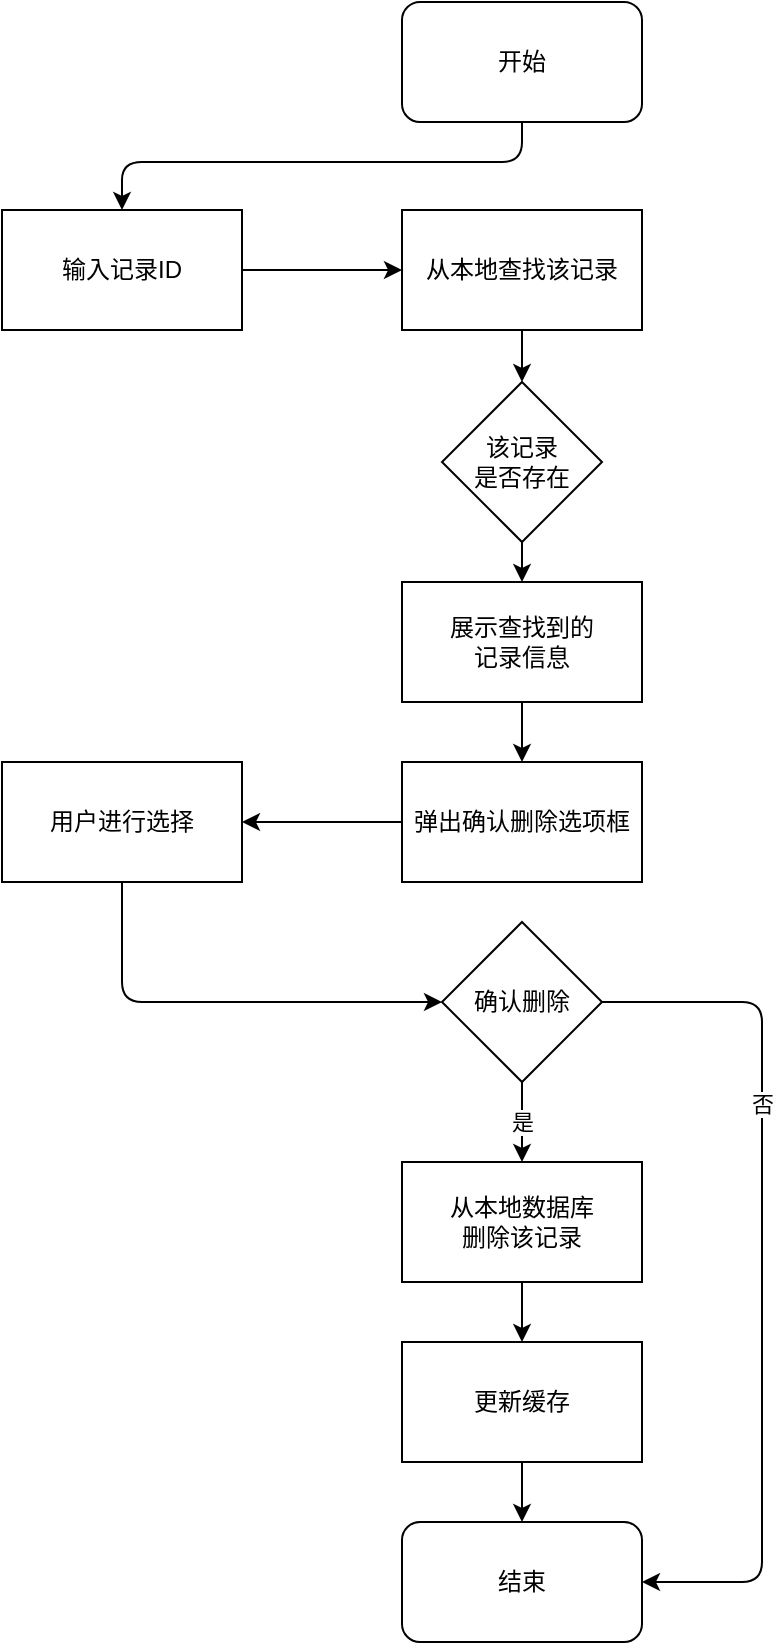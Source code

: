 <mxfile>
    <diagram id="hJ_ksTVgO-2A7YlF5C1O" name="第 1 页">
        <mxGraphModel dx="1097" dy="771" grid="1" gridSize="10" guides="1" tooltips="1" connect="1" arrows="1" fold="1" page="1" pageScale="1" pageWidth="827" pageHeight="1169" math="0" shadow="0">
            <root>
                <mxCell id="0"/>
                <mxCell id="1" parent="0"/>
                <mxCell id="gB6RMDtw2RlHLkJbjspv-42" style="edgeStyle=none;html=1;exitX=0.5;exitY=1;exitDx=0;exitDy=0;entryX=0.5;entryY=0;entryDx=0;entryDy=0;" edge="1" parent="1" source="3" target="6">
                    <mxGeometry relative="1" as="geometry">
                        <Array as="points">
                            <mxPoint x="360" y="170"/>
                            <mxPoint x="160" y="170"/>
                        </Array>
                    </mxGeometry>
                </mxCell>
                <mxCell id="3" value="开始" style="rounded=1;whiteSpace=wrap;html=1;" vertex="1" parent="1">
                    <mxGeometry x="300" y="90" width="120" height="60" as="geometry"/>
                </mxCell>
                <mxCell id="gB6RMDtw2RlHLkJbjspv-46" value="" style="edgeStyle=none;html=1;" edge="1" parent="1" source="6" target="gB6RMDtw2RlHLkJbjspv-45">
                    <mxGeometry relative="1" as="geometry"/>
                </mxCell>
                <mxCell id="6" value="输入记录ID" style="whiteSpace=wrap;html=1;" vertex="1" parent="1">
                    <mxGeometry x="100" y="194" width="120" height="60" as="geometry"/>
                </mxCell>
                <mxCell id="gB6RMDtw2RlHLkJbjspv-48" value="" style="edgeStyle=none;html=1;" edge="1" parent="1" source="gB6RMDtw2RlHLkJbjspv-45" target="gB6RMDtw2RlHLkJbjspv-47">
                    <mxGeometry relative="1" as="geometry"/>
                </mxCell>
                <mxCell id="gB6RMDtw2RlHLkJbjspv-45" value="从本地查找该记录" style="whiteSpace=wrap;html=1;" vertex="1" parent="1">
                    <mxGeometry x="300" y="194" width="120" height="60" as="geometry"/>
                </mxCell>
                <mxCell id="gB6RMDtw2RlHLkJbjspv-50" value="" style="edgeStyle=none;html=1;" edge="1" parent="1" source="gB6RMDtw2RlHLkJbjspv-47" target="gB6RMDtw2RlHLkJbjspv-49">
                    <mxGeometry relative="1" as="geometry"/>
                </mxCell>
                <mxCell id="gB6RMDtw2RlHLkJbjspv-47" value="该记录&lt;br&gt;是否存在" style="rhombus;whiteSpace=wrap;html=1;" vertex="1" parent="1">
                    <mxGeometry x="320" y="280" width="80" height="80" as="geometry"/>
                </mxCell>
                <mxCell id="gB6RMDtw2RlHLkJbjspv-54" value="" style="edgeStyle=none;html=1;" edge="1" parent="1" source="gB6RMDtw2RlHLkJbjspv-49" target="gB6RMDtw2RlHLkJbjspv-53">
                    <mxGeometry relative="1" as="geometry"/>
                </mxCell>
                <mxCell id="gB6RMDtw2RlHLkJbjspv-49" value="展示查找到的&lt;br&gt;记录信息" style="whiteSpace=wrap;html=1;" vertex="1" parent="1">
                    <mxGeometry x="300" y="380" width="120" height="60" as="geometry"/>
                </mxCell>
                <mxCell id="gB6RMDtw2RlHLkJbjspv-56" value="" style="edgeStyle=none;html=1;" edge="1" parent="1" source="gB6RMDtw2RlHLkJbjspv-53" target="gB6RMDtw2RlHLkJbjspv-55">
                    <mxGeometry relative="1" as="geometry"/>
                </mxCell>
                <mxCell id="gB6RMDtw2RlHLkJbjspv-53" value="弹出确认删除选项框" style="whiteSpace=wrap;html=1;" vertex="1" parent="1">
                    <mxGeometry x="300" y="470" width="120" height="60" as="geometry"/>
                </mxCell>
                <mxCell id="gB6RMDtw2RlHLkJbjspv-58" value="" style="edgeStyle=none;html=1;" edge="1" parent="1" source="gB6RMDtw2RlHLkJbjspv-55" target="gB6RMDtw2RlHLkJbjspv-57">
                    <mxGeometry relative="1" as="geometry">
                        <Array as="points">
                            <mxPoint x="160" y="590"/>
                        </Array>
                    </mxGeometry>
                </mxCell>
                <mxCell id="gB6RMDtw2RlHLkJbjspv-55" value="用户进行选择" style="whiteSpace=wrap;html=1;" vertex="1" parent="1">
                    <mxGeometry x="100" y="470" width="120" height="60" as="geometry"/>
                </mxCell>
                <mxCell id="gB6RMDtw2RlHLkJbjspv-60" value="是" style="edgeStyle=none;html=1;" edge="1" parent="1" source="gB6RMDtw2RlHLkJbjspv-57" target="gB6RMDtw2RlHLkJbjspv-59">
                    <mxGeometry relative="1" as="geometry"/>
                </mxCell>
                <mxCell id="gB6RMDtw2RlHLkJbjspv-65" style="edgeStyle=none;html=1;exitX=1;exitY=0.5;exitDx=0;exitDy=0;entryX=1;entryY=0.5;entryDx=0;entryDy=0;" edge="1" parent="1" source="gB6RMDtw2RlHLkJbjspv-57" target="gB6RMDtw2RlHLkJbjspv-63">
                    <mxGeometry relative="1" as="geometry">
                        <Array as="points">
                            <mxPoint x="480" y="590"/>
                            <mxPoint x="480" y="880"/>
                        </Array>
                    </mxGeometry>
                </mxCell>
                <mxCell id="gB6RMDtw2RlHLkJbjspv-66" value="否" style="edgeLabel;html=1;align=center;verticalAlign=middle;resizable=0;points=[];" vertex="1" connectable="0" parent="gB6RMDtw2RlHLkJbjspv-65">
                    <mxGeometry x="-0.391" relative="1" as="geometry">
                        <mxPoint as="offset"/>
                    </mxGeometry>
                </mxCell>
                <mxCell id="gB6RMDtw2RlHLkJbjspv-57" value="确认删除" style="rhombus;whiteSpace=wrap;html=1;" vertex="1" parent="1">
                    <mxGeometry x="320" y="550" width="80" height="80" as="geometry"/>
                </mxCell>
                <mxCell id="gB6RMDtw2RlHLkJbjspv-62" value="" style="edgeStyle=none;html=1;" edge="1" parent="1" source="gB6RMDtw2RlHLkJbjspv-59" target="gB6RMDtw2RlHLkJbjspv-61">
                    <mxGeometry relative="1" as="geometry"/>
                </mxCell>
                <mxCell id="gB6RMDtw2RlHLkJbjspv-59" value="从本地数据库&lt;br&gt;删除该记录" style="whiteSpace=wrap;html=1;" vertex="1" parent="1">
                    <mxGeometry x="300" y="670" width="120" height="60" as="geometry"/>
                </mxCell>
                <mxCell id="gB6RMDtw2RlHLkJbjspv-64" style="edgeStyle=none;html=1;exitX=0.5;exitY=1;exitDx=0;exitDy=0;entryX=0.5;entryY=0;entryDx=0;entryDy=0;" edge="1" parent="1" source="gB6RMDtw2RlHLkJbjspv-61" target="gB6RMDtw2RlHLkJbjspv-63">
                    <mxGeometry relative="1" as="geometry"/>
                </mxCell>
                <mxCell id="gB6RMDtw2RlHLkJbjspv-61" value="更新缓存" style="whiteSpace=wrap;html=1;" vertex="1" parent="1">
                    <mxGeometry x="300" y="760" width="120" height="60" as="geometry"/>
                </mxCell>
                <mxCell id="gB6RMDtw2RlHLkJbjspv-63" value="结束" style="rounded=1;whiteSpace=wrap;html=1;" vertex="1" parent="1">
                    <mxGeometry x="300" y="850" width="120" height="60" as="geometry"/>
                </mxCell>
            </root>
        </mxGraphModel>
    </diagram>
    <diagram name="收支变更功能" id="UyxbL8Q0cljZRLNVke4q">
        <mxGraphModel dx="1097" dy="771" grid="1" gridSize="10" guides="1" tooltips="1" connect="1" arrows="1" fold="1" page="1" pageScale="1" pageWidth="827" pageHeight="1169" math="0" shadow="0">
            <root>
                <mxCell id="MXOXvjO1fxlLt-gfCvsT-0"/>
                <mxCell id="MXOXvjO1fxlLt-gfCvsT-1" parent="MXOXvjO1fxlLt-gfCvsT-0"/>
                <mxCell id="MXOXvjO1fxlLt-gfCvsT-2" style="edgeStyle=none;html=1;exitX=0.5;exitY=1;exitDx=0;exitDy=0;entryX=0.5;entryY=0;entryDx=0;entryDy=0;" edge="1" parent="MXOXvjO1fxlLt-gfCvsT-1" source="MXOXvjO1fxlLt-gfCvsT-3" target="MXOXvjO1fxlLt-gfCvsT-5">
                    <mxGeometry relative="1" as="geometry">
                        <Array as="points">
                            <mxPoint x="360" y="170"/>
                            <mxPoint x="160" y="170"/>
                        </Array>
                    </mxGeometry>
                </mxCell>
                <mxCell id="MXOXvjO1fxlLt-gfCvsT-3" value="开始" style="rounded=1;whiteSpace=wrap;html=1;" vertex="1" parent="MXOXvjO1fxlLt-gfCvsT-1">
                    <mxGeometry x="300" y="90" width="120" height="60" as="geometry"/>
                </mxCell>
                <mxCell id="MXOXvjO1fxlLt-gfCvsT-4" value="" style="edgeStyle=none;html=1;" edge="1" parent="MXOXvjO1fxlLt-gfCvsT-1" source="MXOXvjO1fxlLt-gfCvsT-5" target="MXOXvjO1fxlLt-gfCvsT-7">
                    <mxGeometry relative="1" as="geometry"/>
                </mxCell>
                <mxCell id="MXOXvjO1fxlLt-gfCvsT-5" value="输入记录ID" style="whiteSpace=wrap;html=1;" vertex="1" parent="MXOXvjO1fxlLt-gfCvsT-1">
                    <mxGeometry x="100" y="194" width="120" height="60" as="geometry"/>
                </mxCell>
                <mxCell id="MXOXvjO1fxlLt-gfCvsT-6" value="" style="edgeStyle=none;html=1;" edge="1" parent="MXOXvjO1fxlLt-gfCvsT-1" source="MXOXvjO1fxlLt-gfCvsT-7" target="MXOXvjO1fxlLt-gfCvsT-9">
                    <mxGeometry relative="1" as="geometry"/>
                </mxCell>
                <mxCell id="MXOXvjO1fxlLt-gfCvsT-7" value="从本地查找该记录" style="whiteSpace=wrap;html=1;" vertex="1" parent="MXOXvjO1fxlLt-gfCvsT-1">
                    <mxGeometry x="300" y="194" width="120" height="60" as="geometry"/>
                </mxCell>
                <mxCell id="MXOXvjO1fxlLt-gfCvsT-8" value="" style="edgeStyle=none;html=1;" edge="1" parent="MXOXvjO1fxlLt-gfCvsT-1" source="MXOXvjO1fxlLt-gfCvsT-9" target="MXOXvjO1fxlLt-gfCvsT-11">
                    <mxGeometry relative="1" as="geometry"/>
                </mxCell>
                <mxCell id="MXOXvjO1fxlLt-gfCvsT-9" value="该记录&lt;br&gt;是否存在" style="rhombus;whiteSpace=wrap;html=1;" vertex="1" parent="MXOXvjO1fxlLt-gfCvsT-1">
                    <mxGeometry x="320" y="280" width="80" height="80" as="geometry"/>
                </mxCell>
                <mxCell id="MXOXvjO1fxlLt-gfCvsT-10" value="" style="edgeStyle=none;html=1;" edge="1" parent="MXOXvjO1fxlLt-gfCvsT-1" source="MXOXvjO1fxlLt-gfCvsT-11" target="MXOXvjO1fxlLt-gfCvsT-13">
                    <mxGeometry relative="1" as="geometry"/>
                </mxCell>
                <mxCell id="MXOXvjO1fxlLt-gfCvsT-11" value="展示查找到的&lt;br&gt;记录信息" style="whiteSpace=wrap;html=1;" vertex="1" parent="MXOXvjO1fxlLt-gfCvsT-1">
                    <mxGeometry x="300" y="380" width="120" height="60" as="geometry"/>
                </mxCell>
                <mxCell id="MXOXvjO1fxlLt-gfCvsT-12" value="" style="edgeStyle=none;html=1;" edge="1" parent="MXOXvjO1fxlLt-gfCvsT-1" source="MXOXvjO1fxlLt-gfCvsT-13" target="MXOXvjO1fxlLt-gfCvsT-15">
                    <mxGeometry relative="1" as="geometry"/>
                </mxCell>
                <mxCell id="MXOXvjO1fxlLt-gfCvsT-13" value="弹出确认删除选项框" style="whiteSpace=wrap;html=1;" vertex="1" parent="MXOXvjO1fxlLt-gfCvsT-1">
                    <mxGeometry x="300" y="470" width="120" height="60" as="geometry"/>
                </mxCell>
                <mxCell id="MXOXvjO1fxlLt-gfCvsT-14" value="" style="edgeStyle=none;html=1;" edge="1" parent="MXOXvjO1fxlLt-gfCvsT-1" source="MXOXvjO1fxlLt-gfCvsT-15" target="MXOXvjO1fxlLt-gfCvsT-19">
                    <mxGeometry relative="1" as="geometry">
                        <Array as="points">
                            <mxPoint x="160" y="590"/>
                        </Array>
                    </mxGeometry>
                </mxCell>
                <mxCell id="MXOXvjO1fxlLt-gfCvsT-15" value="用户进行选择" style="whiteSpace=wrap;html=1;" vertex="1" parent="MXOXvjO1fxlLt-gfCvsT-1">
                    <mxGeometry x="100" y="470" width="120" height="60" as="geometry"/>
                </mxCell>
                <mxCell id="MXOXvjO1fxlLt-gfCvsT-16" value="是" style="edgeStyle=none;html=1;" edge="1" parent="MXOXvjO1fxlLt-gfCvsT-1" source="MXOXvjO1fxlLt-gfCvsT-19" target="MXOXvjO1fxlLt-gfCvsT-21">
                    <mxGeometry relative="1" as="geometry"/>
                </mxCell>
                <mxCell id="MXOXvjO1fxlLt-gfCvsT-17" style="edgeStyle=none;html=1;exitX=1;exitY=0.5;exitDx=0;exitDy=0;entryX=1;entryY=0.5;entryDx=0;entryDy=0;" edge="1" parent="MXOXvjO1fxlLt-gfCvsT-1" source="MXOXvjO1fxlLt-gfCvsT-19" target="MXOXvjO1fxlLt-gfCvsT-24">
                    <mxGeometry relative="1" as="geometry">
                        <Array as="points">
                            <mxPoint x="480" y="590"/>
                            <mxPoint x="480" y="880"/>
                        </Array>
                    </mxGeometry>
                </mxCell>
                <mxCell id="MXOXvjO1fxlLt-gfCvsT-18" value="否" style="edgeLabel;html=1;align=center;verticalAlign=middle;resizable=0;points=[];" vertex="1" connectable="0" parent="MXOXvjO1fxlLt-gfCvsT-17">
                    <mxGeometry x="-0.391" relative="1" as="geometry">
                        <mxPoint as="offset"/>
                    </mxGeometry>
                </mxCell>
                <mxCell id="MXOXvjO1fxlLt-gfCvsT-19" value="确认删除" style="rhombus;whiteSpace=wrap;html=1;" vertex="1" parent="MXOXvjO1fxlLt-gfCvsT-1">
                    <mxGeometry x="320" y="550" width="80" height="80" as="geometry"/>
                </mxCell>
                <mxCell id="MXOXvjO1fxlLt-gfCvsT-20" value="" style="edgeStyle=none;html=1;" edge="1" parent="MXOXvjO1fxlLt-gfCvsT-1" source="MXOXvjO1fxlLt-gfCvsT-21" target="MXOXvjO1fxlLt-gfCvsT-23">
                    <mxGeometry relative="1" as="geometry"/>
                </mxCell>
                <mxCell id="MXOXvjO1fxlLt-gfCvsT-21" value="从本地数据库&lt;br&gt;删除该记录" style="whiteSpace=wrap;html=1;" vertex="1" parent="MXOXvjO1fxlLt-gfCvsT-1">
                    <mxGeometry x="300" y="670" width="120" height="60" as="geometry"/>
                </mxCell>
                <mxCell id="MXOXvjO1fxlLt-gfCvsT-22" style="edgeStyle=none;html=1;exitX=0.5;exitY=1;exitDx=0;exitDy=0;entryX=0.5;entryY=0;entryDx=0;entryDy=0;" edge="1" parent="MXOXvjO1fxlLt-gfCvsT-1" source="MXOXvjO1fxlLt-gfCvsT-23" target="MXOXvjO1fxlLt-gfCvsT-24">
                    <mxGeometry relative="1" as="geometry"/>
                </mxCell>
                <mxCell id="MXOXvjO1fxlLt-gfCvsT-23" value="更新缓存" style="whiteSpace=wrap;html=1;" vertex="1" parent="MXOXvjO1fxlLt-gfCvsT-1">
                    <mxGeometry x="300" y="760" width="120" height="60" as="geometry"/>
                </mxCell>
                <mxCell id="MXOXvjO1fxlLt-gfCvsT-24" value="结束" style="rounded=1;whiteSpace=wrap;html=1;" vertex="1" parent="MXOXvjO1fxlLt-gfCvsT-1">
                    <mxGeometry x="300" y="850" width="120" height="60" as="geometry"/>
                </mxCell>
            </root>
        </mxGraphModel>
    </diagram>
    <diagram name="收支记录功能" id="6Bza0rpQTsFNVtz-Lfsb">
        <mxGraphModel dx="1097" dy="771" grid="1" gridSize="10" guides="1" tooltips="1" connect="1" arrows="1" fold="1" page="1" pageScale="1" pageWidth="827" pageHeight="1169" math="0" shadow="0">
            <root>
                <mxCell id="swyq_M6X0E8kCA_kpSzY-0"/>
                <mxCell id="swyq_M6X0E8kCA_kpSzY-1" parent="swyq_M6X0E8kCA_kpSzY-0"/>
                <mxCell id="swyq_M6X0E8kCA_kpSzY-2" style="edgeStyle=none;html=1;exitX=0.5;exitY=1;exitDx=0;exitDy=0;entryX=0.5;entryY=0;entryDx=0;entryDy=0;" edge="1" parent="swyq_M6X0E8kCA_kpSzY-1">
                    <mxGeometry relative="1" as="geometry">
                        <mxPoint x="360" y="151" as="sourcePoint"/>
                        <mxPoint x="160" y="201" as="targetPoint"/>
                        <Array as="points">
                            <mxPoint x="360" y="171"/>
                            <mxPoint x="160" y="171"/>
                        </Array>
                    </mxGeometry>
                </mxCell>
                <mxCell id="swyq_M6X0E8kCA_kpSzY-3" value="开始" style="rounded=1;whiteSpace=wrap;html=1;" vertex="1" parent="swyq_M6X0E8kCA_kpSzY-1">
                    <mxGeometry x="300" y="90" width="120" height="60" as="geometry"/>
                </mxCell>
                <mxCell id="swyq_M6X0E8kCA_kpSzY-4" value="" style="edgeStyle=none;html=1;" edge="1" parent="swyq_M6X0E8kCA_kpSzY-1" source="swyq_M6X0E8kCA_kpSzY-5" target="swyq_M6X0E8kCA_kpSzY-9">
                    <mxGeometry relative="1" as="geometry"/>
                </mxCell>
                <mxCell id="swyq_M6X0E8kCA_kpSzY-5" value="新建记录" style="whiteSpace=wrap;html=1;" vertex="1" parent="swyq_M6X0E8kCA_kpSzY-1">
                    <mxGeometry x="100" y="200" width="120" height="60" as="geometry"/>
                </mxCell>
                <mxCell id="swyq_M6X0E8kCA_kpSzY-6" value="是" style="edgeStyle=none;html=1;" edge="1" parent="swyq_M6X0E8kCA_kpSzY-1" source="swyq_M6X0E8kCA_kpSzY-9" target="swyq_M6X0E8kCA_kpSzY-13">
                    <mxGeometry relative="1" as="geometry"/>
                </mxCell>
                <mxCell id="swyq_M6X0E8kCA_kpSzY-7" style="edgeStyle=none;html=1;exitX=1;exitY=0.5;exitDx=0;exitDy=0;entryX=1.025;entryY=0.633;entryDx=0;entryDy=0;entryPerimeter=0;" edge="1" parent="swyq_M6X0E8kCA_kpSzY-1" source="swyq_M6X0E8kCA_kpSzY-9" target="swyq_M6X0E8kCA_kpSzY-15">
                    <mxGeometry relative="1" as="geometry">
                        <mxPoint x="400" y="206" as="sourcePoint"/>
                        <Array as="points">
                            <mxPoint x="440" y="230"/>
                            <mxPoint x="440" y="427"/>
                        </Array>
                    </mxGeometry>
                </mxCell>
                <mxCell id="swyq_M6X0E8kCA_kpSzY-8" value="否" style="edgeLabel;html=1;align=center;verticalAlign=middle;resizable=0;points=[];" vertex="1" connectable="0" parent="swyq_M6X0E8kCA_kpSzY-7">
                    <mxGeometry x="-0.261" y="3" relative="1" as="geometry">
                        <mxPoint as="offset"/>
                    </mxGeometry>
                </mxCell>
                <mxCell id="swyq_M6X0E8kCA_kpSzY-9" value="记录类型&lt;br&gt;为收入" style="rhombus;whiteSpace=wrap;html=1;" vertex="1" parent="swyq_M6X0E8kCA_kpSzY-1">
                    <mxGeometry x="320" y="190" width="80" height="80" as="geometry"/>
                </mxCell>
                <mxCell id="swyq_M6X0E8kCA_kpSzY-10" value="" style="edgeStyle=none;html=1;" edge="1" parent="swyq_M6X0E8kCA_kpSzY-1" source="swyq_M6X0E8kCA_kpSzY-11" target="swyq_M6X0E8kCA_kpSzY-19">
                    <mxGeometry relative="1" as="geometry">
                        <Array as="points">
                            <mxPoint x="160" y="479"/>
                            <mxPoint x="360" y="479"/>
                        </Array>
                    </mxGeometry>
                </mxCell>
                <mxCell id="swyq_M6X0E8kCA_kpSzY-11" value="输入金额" style="whiteSpace=wrap;html=1;" vertex="1" parent="swyq_M6X0E8kCA_kpSzY-1">
                    <mxGeometry x="100" y="389" width="120" height="60" as="geometry"/>
                </mxCell>
                <mxCell id="swyq_M6X0E8kCA_kpSzY-12" style="edgeStyle=none;html=1;exitX=0;exitY=0.5;exitDx=0;exitDy=0;entryX=0.5;entryY=0;entryDx=0;entryDy=0;" edge="1" parent="swyq_M6X0E8kCA_kpSzY-1" source="swyq_M6X0E8kCA_kpSzY-13" target="swyq_M6X0E8kCA_kpSzY-11">
                    <mxGeometry relative="1" as="geometry">
                        <Array as="points">
                            <mxPoint x="160" y="326"/>
                        </Array>
                    </mxGeometry>
                </mxCell>
                <mxCell id="swyq_M6X0E8kCA_kpSzY-13" value="该记录对应的数据&lt;br&gt;标识设为True" style="whiteSpace=wrap;html=1;" vertex="1" parent="swyq_M6X0E8kCA_kpSzY-1">
                    <mxGeometry x="300" y="296" width="120" height="60" as="geometry"/>
                </mxCell>
                <mxCell id="swyq_M6X0E8kCA_kpSzY-14" style="edgeStyle=none;html=1;exitX=0;exitY=0.5;exitDx=0;exitDy=0;" edge="1" parent="swyq_M6X0E8kCA_kpSzY-1" source="swyq_M6X0E8kCA_kpSzY-15" target="swyq_M6X0E8kCA_kpSzY-11">
                    <mxGeometry relative="1" as="geometry"/>
                </mxCell>
                <mxCell id="swyq_M6X0E8kCA_kpSzY-15" value="该记录对应的数据&lt;br&gt;标识设为False" style="whiteSpace=wrap;html=1;" vertex="1" parent="swyq_M6X0E8kCA_kpSzY-1">
                    <mxGeometry x="300" y="389" width="120" height="60" as="geometry"/>
                </mxCell>
                <mxCell id="swyq_M6X0E8kCA_kpSzY-16" style="edgeStyle=none;html=1;exitX=0;exitY=0.5;exitDx=0;exitDy=0;entryX=0;entryY=0.5;entryDx=0;entryDy=0;" edge="1" parent="swyq_M6X0E8kCA_kpSzY-1" source="swyq_M6X0E8kCA_kpSzY-19" target="swyq_M6X0E8kCA_kpSzY-11">
                    <mxGeometry relative="1" as="geometry">
                        <Array as="points">
                            <mxPoint x="40" y="528"/>
                            <mxPoint x="40" y="419"/>
                        </Array>
                    </mxGeometry>
                </mxCell>
                <mxCell id="swyq_M6X0E8kCA_kpSzY-17" value="否" style="edgeLabel;html=1;align=center;verticalAlign=middle;resizable=0;points=[];" vertex="1" connectable="0" parent="swyq_M6X0E8kCA_kpSzY-16">
                    <mxGeometry x="-0.652" relative="1" as="geometry">
                        <mxPoint as="offset"/>
                    </mxGeometry>
                </mxCell>
                <mxCell id="swyq_M6X0E8kCA_kpSzY-18" value="是" style="edgeStyle=none;html=1;exitX=0.5;exitY=1;exitDx=0;exitDy=0;entryX=1;entryY=0.5;entryDx=0;entryDy=0;" edge="1" parent="swyq_M6X0E8kCA_kpSzY-1" source="swyq_M6X0E8kCA_kpSzY-19" target="swyq_M6X0E8kCA_kpSzY-21">
                    <mxGeometry relative="1" as="geometry">
                        <Array as="points">
                            <mxPoint x="360" y="614"/>
                        </Array>
                    </mxGeometry>
                </mxCell>
                <mxCell id="swyq_M6X0E8kCA_kpSzY-19" value="金额格式正确" style="rhombus;whiteSpace=wrap;html=1;" vertex="1" parent="swyq_M6X0E8kCA_kpSzY-1">
                    <mxGeometry x="320" y="487.5" width="80" height="80" as="geometry"/>
                </mxCell>
                <mxCell id="swyq_M6X0E8kCA_kpSzY-20" value="" style="edgeStyle=none;html=1;" edge="1" parent="swyq_M6X0E8kCA_kpSzY-1" source="swyq_M6X0E8kCA_kpSzY-21" target="swyq_M6X0E8kCA_kpSzY-23">
                    <mxGeometry relative="1" as="geometry"/>
                </mxCell>
                <mxCell id="swyq_M6X0E8kCA_kpSzY-21" value="输入创建日期" style="whiteSpace=wrap;html=1;" vertex="1" parent="swyq_M6X0E8kCA_kpSzY-1">
                    <mxGeometry x="100" y="584" width="120" height="60" as="geometry"/>
                </mxCell>
                <mxCell id="swyq_M6X0E8kCA_kpSzY-22" value="" style="edgeStyle=none;html=1;" edge="1" parent="swyq_M6X0E8kCA_kpSzY-1" source="swyq_M6X0E8kCA_kpSzY-23" target="swyq_M6X0E8kCA_kpSzY-25">
                    <mxGeometry relative="1" as="geometry"/>
                </mxCell>
                <mxCell id="swyq_M6X0E8kCA_kpSzY-23" value="输入记录详细类型" style="whiteSpace=wrap;html=1;" vertex="1" parent="swyq_M6X0E8kCA_kpSzY-1">
                    <mxGeometry x="100" y="685" width="120" height="60" as="geometry"/>
                </mxCell>
                <mxCell id="swyq_M6X0E8kCA_kpSzY-24" value="" style="edgeStyle=none;html=1;" edge="1" parent="swyq_M6X0E8kCA_kpSzY-1" source="swyq_M6X0E8kCA_kpSzY-25" target="swyq_M6X0E8kCA_kpSzY-29">
                    <mxGeometry relative="1" as="geometry"/>
                </mxCell>
                <mxCell id="swyq_M6X0E8kCA_kpSzY-25" value="校验数据格式" style="whiteSpace=wrap;html=1;" vertex="1" parent="swyq_M6X0E8kCA_kpSzY-1">
                    <mxGeometry x="300" y="685" width="120" height="60" as="geometry"/>
                </mxCell>
                <mxCell id="swyq_M6X0E8kCA_kpSzY-26" style="edgeStyle=none;html=1;exitX=0;exitY=0.5;exitDx=0;exitDy=0;entryX=0;entryY=0.5;entryDx=0;entryDy=0;" edge="1" parent="swyq_M6X0E8kCA_kpSzY-1" source="swyq_M6X0E8kCA_kpSzY-29" target="swyq_M6X0E8kCA_kpSzY-11">
                    <mxGeometry relative="1" as="geometry">
                        <Array as="points">
                            <mxPoint x="40" y="814"/>
                            <mxPoint x="40" y="419"/>
                        </Array>
                    </mxGeometry>
                </mxCell>
                <mxCell id="swyq_M6X0E8kCA_kpSzY-27" value="否" style="edgeLabel;html=1;align=center;verticalAlign=middle;resizable=0;points=[];" vertex="1" connectable="0" parent="swyq_M6X0E8kCA_kpSzY-26">
                    <mxGeometry x="-0.603" relative="1" as="geometry">
                        <mxPoint as="offset"/>
                    </mxGeometry>
                </mxCell>
                <mxCell id="swyq_M6X0E8kCA_kpSzY-28" value="" style="edgeStyle=none;html=1;" edge="1" parent="swyq_M6X0E8kCA_kpSzY-1" source="swyq_M6X0E8kCA_kpSzY-29" target="swyq_M6X0E8kCA_kpSzY-31">
                    <mxGeometry relative="1" as="geometry"/>
                </mxCell>
                <mxCell id="swyq_M6X0E8kCA_kpSzY-29" value="校验通过" style="rhombus;whiteSpace=wrap;html=1;" vertex="1" parent="swyq_M6X0E8kCA_kpSzY-1">
                    <mxGeometry x="320" y="774" width="80" height="80" as="geometry"/>
                </mxCell>
                <mxCell id="swyq_M6X0E8kCA_kpSzY-30" value="" style="edgeStyle=none;html=1;" edge="1" parent="swyq_M6X0E8kCA_kpSzY-1" source="swyq_M6X0E8kCA_kpSzY-31" target="swyq_M6X0E8kCA_kpSzY-33">
                    <mxGeometry relative="1" as="geometry">
                        <Array as="points">
                            <mxPoint x="560" y="910"/>
                        </Array>
                    </mxGeometry>
                </mxCell>
                <mxCell id="swyq_M6X0E8kCA_kpSzY-31" value="存储到本地数据库" style="whiteSpace=wrap;html=1;" vertex="1" parent="swyq_M6X0E8kCA_kpSzY-1">
                    <mxGeometry x="500" y="784" width="120" height="60" as="geometry"/>
                </mxCell>
                <mxCell id="swyq_M6X0E8kCA_kpSzY-32" style="edgeStyle=none;html=1;exitX=0.5;exitY=1;exitDx=0;exitDy=0;" edge="1" parent="swyq_M6X0E8kCA_kpSzY-1" source="swyq_M6X0E8kCA_kpSzY-33" target="swyq_M6X0E8kCA_kpSzY-34">
                    <mxGeometry relative="1" as="geometry"/>
                </mxCell>
                <mxCell id="swyq_M6X0E8kCA_kpSzY-33" value="记录更改到本地缓存" style="whiteSpace=wrap;html=1;" vertex="1" parent="swyq_M6X0E8kCA_kpSzY-1">
                    <mxGeometry x="300" y="880" width="120" height="60" as="geometry"/>
                </mxCell>
                <mxCell id="swyq_M6X0E8kCA_kpSzY-34" value="结束" style="rounded=1;whiteSpace=wrap;html=1;" vertex="1" parent="swyq_M6X0E8kCA_kpSzY-1">
                    <mxGeometry x="300" y="970" width="120" height="60" as="geometry"/>
                </mxCell>
            </root>
        </mxGraphModel>
    </diagram>
</mxfile>